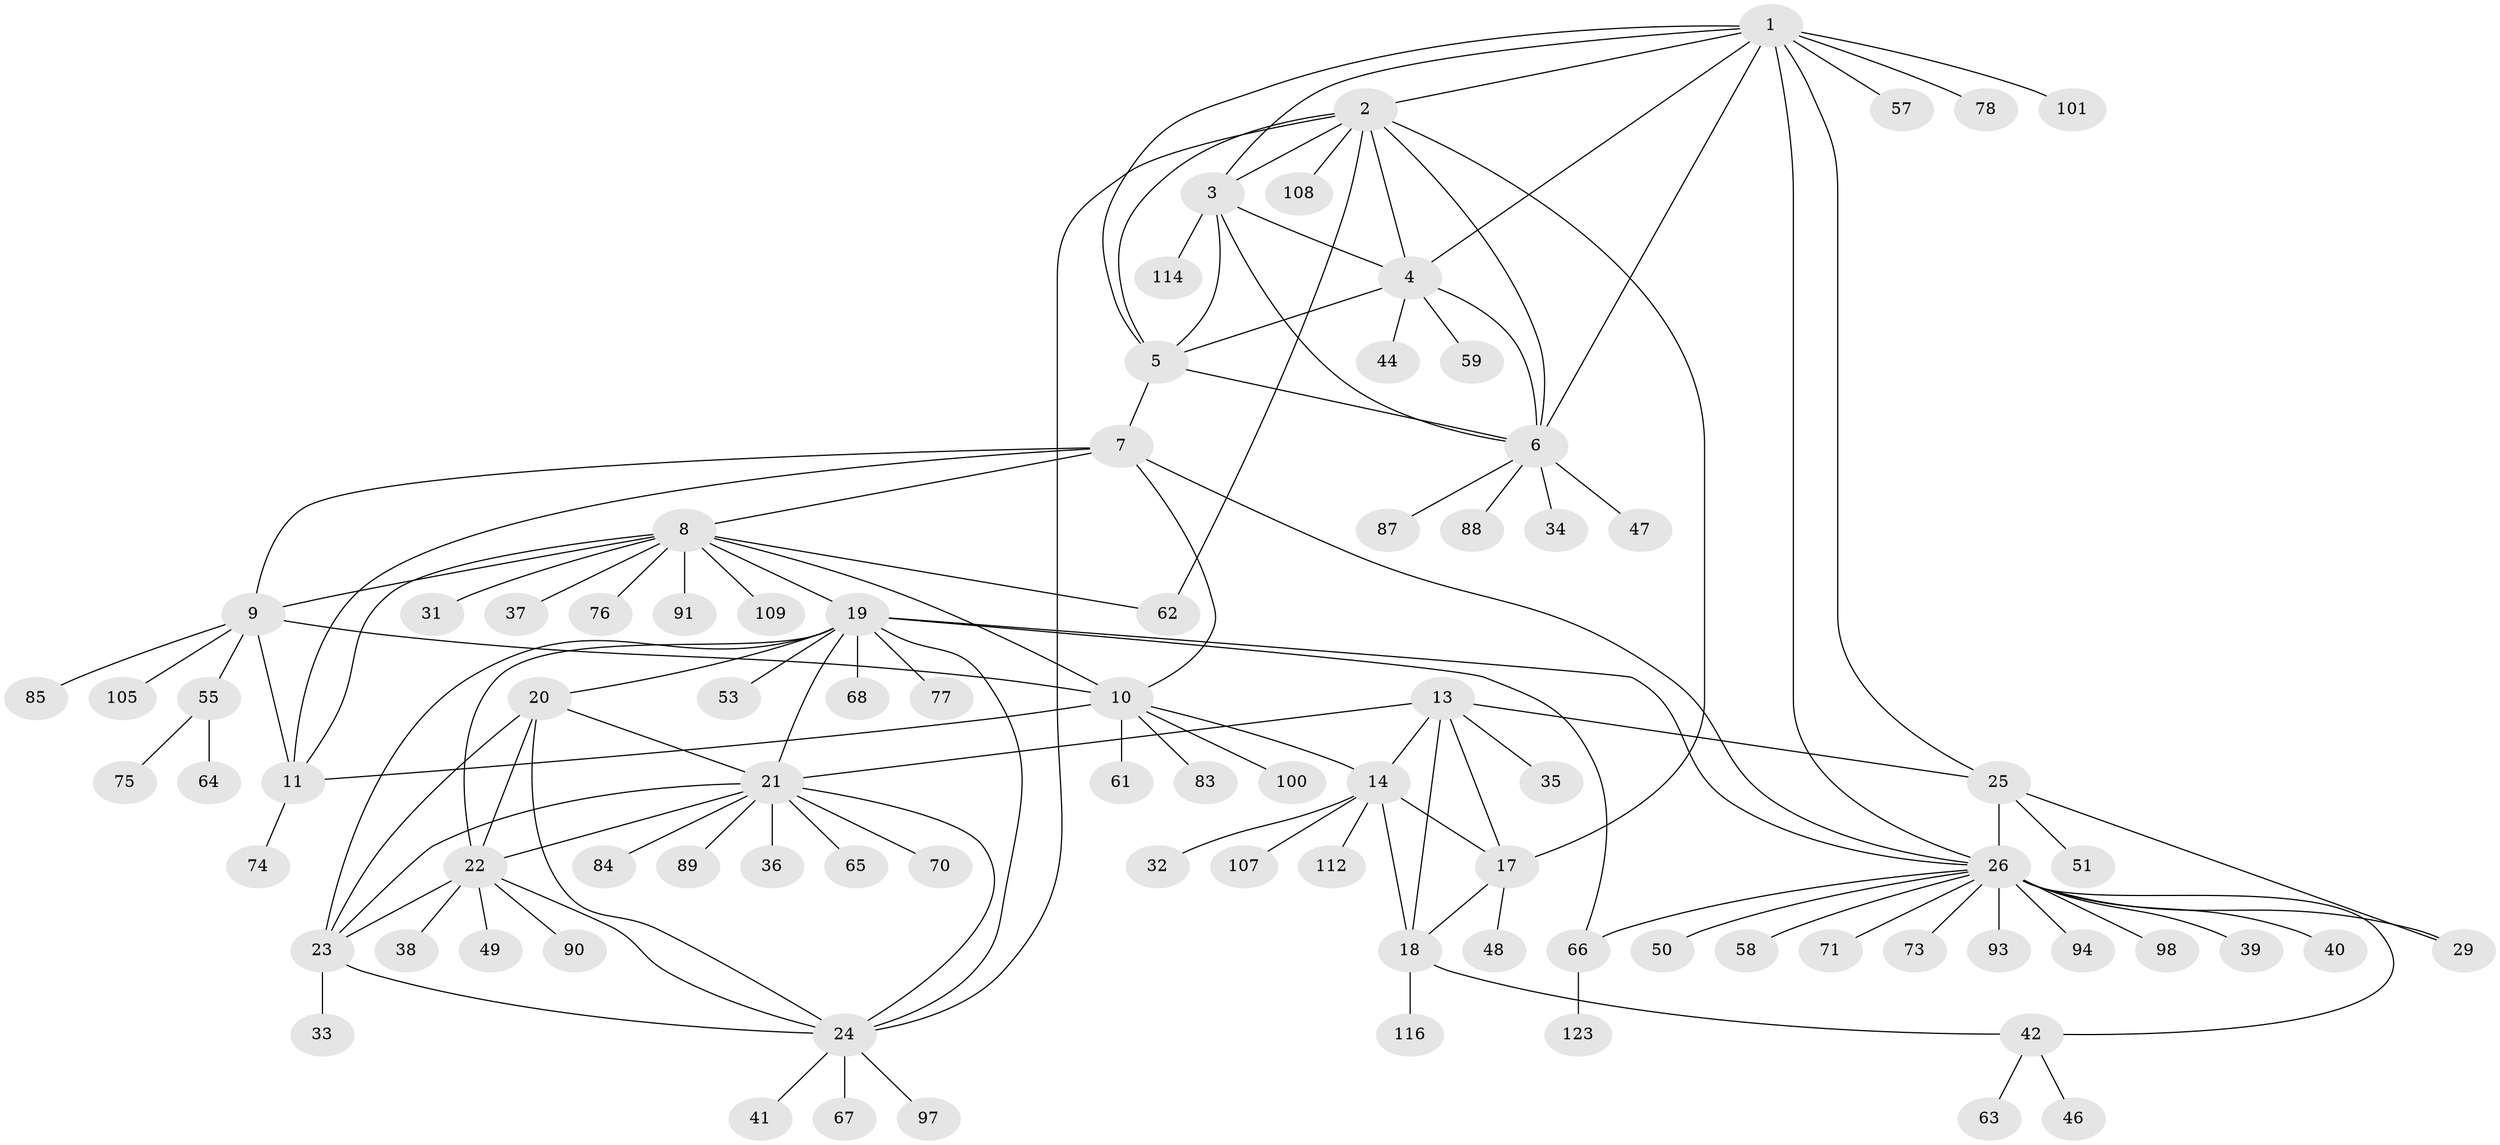 // original degree distribution, {10: 0.008064516129032258, 9: 0.056451612903225805, 6: 0.024193548387096774, 7: 0.08870967741935484, 8: 0.03225806451612903, 11: 0.016129032258064516, 12: 0.016129032258064516, 5: 0.008064516129032258, 1: 0.5967741935483871, 2: 0.12903225806451613, 3: 0.024193548387096774}
// Generated by graph-tools (version 1.1) at 2025/19/03/04/25 18:19:48]
// undirected, 86 vertices, 125 edges
graph export_dot {
graph [start="1"]
  node [color=gray90,style=filled];
  1;
  2;
  3;
  4;
  5 [super="+43"];
  6;
  7;
  8 [super="+56+12"];
  9;
  10;
  11 [super="+86"];
  13 [super="+80+15+16"];
  14;
  17;
  18;
  19;
  20 [super="+103+119"];
  21;
  22;
  23;
  24;
  25 [super="+96"];
  26 [super="+27+30"];
  29;
  31;
  32;
  33;
  34;
  35;
  36;
  37;
  38;
  39 [super="+52"];
  40;
  41 [super="+69"];
  42 [super="+122+110+54"];
  44;
  46;
  47;
  48;
  49;
  50;
  51;
  53 [super="+81"];
  55;
  57;
  58;
  59;
  61;
  62;
  63;
  64 [super="+82"];
  65;
  66;
  67 [super="+104"];
  68;
  70;
  71;
  73;
  74;
  75;
  76;
  77;
  78;
  83;
  84;
  85;
  87;
  88 [super="+124+115"];
  89;
  90;
  91;
  93;
  94;
  97;
  98;
  100;
  101;
  105;
  107;
  108;
  109;
  112;
  114;
  116;
  123;
  1 -- 2;
  1 -- 3;
  1 -- 4;
  1 -- 5;
  1 -- 6;
  1 -- 26;
  1 -- 57;
  1 -- 78;
  1 -- 101;
  1 -- 25;
  2 -- 3;
  2 -- 4;
  2 -- 5;
  2 -- 6;
  2 -- 17;
  2 -- 24;
  2 -- 62;
  2 -- 108;
  3 -- 4;
  3 -- 5;
  3 -- 6;
  3 -- 114;
  4 -- 5;
  4 -- 6;
  4 -- 44;
  4 -- 59;
  5 -- 6;
  5 -- 7;
  6 -- 34;
  6 -- 47;
  6 -- 87;
  6 -- 88;
  7 -- 8 [weight=2];
  7 -- 9;
  7 -- 10;
  7 -- 11;
  7 -- 26;
  8 -- 9 [weight=2];
  8 -- 10 [weight=2];
  8 -- 11 [weight=2];
  8 -- 19;
  8 -- 31;
  8 -- 37;
  8 -- 76;
  8 -- 109;
  8 -- 91;
  8 -- 62;
  9 -- 10;
  9 -- 11;
  9 -- 55;
  9 -- 85;
  9 -- 105;
  10 -- 11;
  10 -- 14;
  10 -- 61;
  10 -- 83;
  10 -- 100;
  11 -- 74;
  13 -- 14 [weight=3];
  13 -- 17 [weight=3];
  13 -- 18 [weight=3];
  13 -- 21;
  13 -- 25;
  13 -- 35;
  14 -- 17;
  14 -- 18;
  14 -- 32;
  14 -- 107;
  14 -- 112;
  17 -- 18;
  17 -- 48;
  18 -- 42;
  18 -- 116;
  19 -- 20;
  19 -- 21;
  19 -- 22;
  19 -- 23;
  19 -- 24;
  19 -- 53;
  19 -- 66;
  19 -- 68;
  19 -- 77;
  19 -- 26;
  20 -- 21;
  20 -- 22;
  20 -- 23;
  20 -- 24;
  21 -- 22;
  21 -- 23;
  21 -- 24;
  21 -- 36;
  21 -- 65;
  21 -- 70;
  21 -- 84;
  21 -- 89;
  22 -- 23;
  22 -- 24;
  22 -- 38;
  22 -- 49;
  22 -- 90;
  23 -- 24;
  23 -- 33;
  24 -- 41;
  24 -- 67;
  24 -- 97;
  25 -- 26 [weight=4];
  25 -- 29;
  25 -- 51;
  26 -- 29 [weight=4];
  26 -- 39;
  26 -- 50;
  26 -- 71;
  26 -- 73;
  26 -- 93;
  26 -- 42;
  26 -- 66;
  26 -- 58;
  26 -- 40;
  26 -- 98;
  26 -- 94;
  42 -- 46;
  42 -- 63;
  55 -- 64;
  55 -- 75;
  66 -- 123;
}
